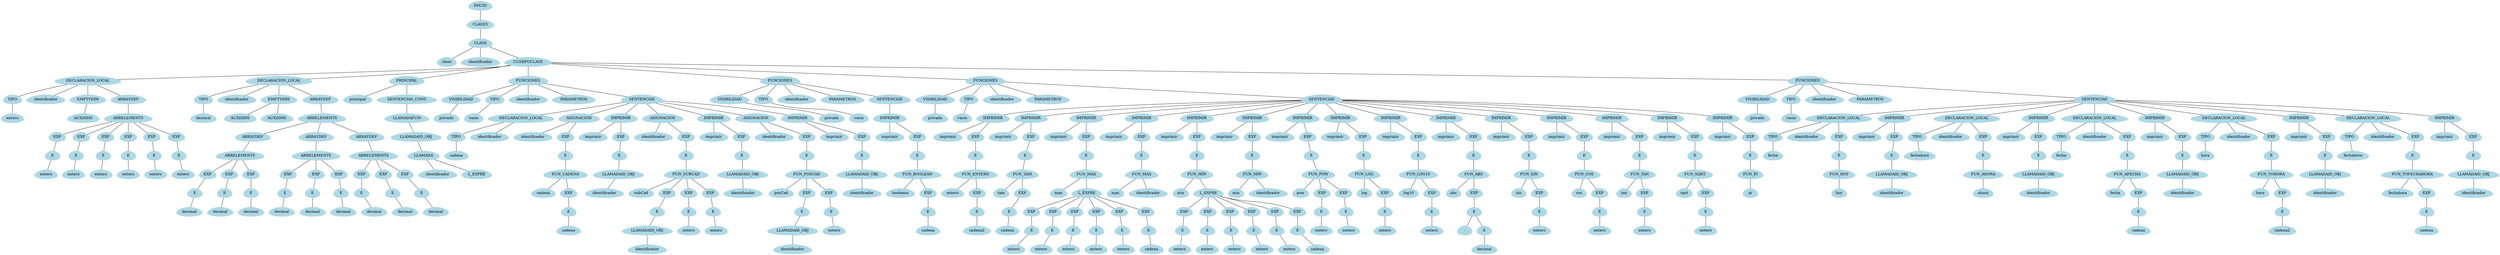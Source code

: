 Graph G {node [shape = egg];node0[label = "INICIO", style = filled, color = lightblue];
node1[label = "CLASES", style = filled, color = lightblue];
node2[label = "CLASE", style = filled, color = lightblue];
node3[label = "clase", style = filled, color = lightblue];
node4[label = "identificador", style = filled, color = lightblue];
node5[label = "CUERPOCLASE", style = filled, color = lightblue];
node6[label = "DECLARACION_LOCAL", style = filled, color = lightblue];
node7[label = "TIPO", style = filled, color = lightblue];
node8[label = "entero", style = filled, color = lightblue];
node9[label = "identificador", style = filled, color = lightblue];
node10[label = "EMPTYDIM", style = filled, color = lightblue];
node11[label = "AUXDIMS", style = filled, color = lightblue];
node12[label = "ARRAYDEF", style = filled, color = lightblue];
node13[label = "ARRELEMENTS", style = filled, color = lightblue];
node14[label = "EXP", style = filled, color = lightblue];
node15[label = "E", style = filled, color = lightblue];
node16[label = "entero", style = filled, color = lightblue];
node17[label = "EXP", style = filled, color = lightblue];
node18[label = "E", style = filled, color = lightblue];
node19[label = "entero", style = filled, color = lightblue];
node20[label = "EXP", style = filled, color = lightblue];
node21[label = "E", style = filled, color = lightblue];
node22[label = "entero", style = filled, color = lightblue];
node23[label = "EXP", style = filled, color = lightblue];
node24[label = "E", style = filled, color = lightblue];
node25[label = "entero", style = filled, color = lightblue];
node26[label = "EXP", style = filled, color = lightblue];
node27[label = "E", style = filled, color = lightblue];
node28[label = "entero", style = filled, color = lightblue];
node29[label = "EXP", style = filled, color = lightblue];
node30[label = "E", style = filled, color = lightblue];
node31[label = "entero", style = filled, color = lightblue];
node32[label = "DECLARACION_LOCAL", style = filled, color = lightblue];
node33[label = "TIPO", style = filled, color = lightblue];
node34[label = "decimal", style = filled, color = lightblue];
node35[label = "identificador", style = filled, color = lightblue];
node36[label = "EMPTYDIM", style = filled, color = lightblue];
node37[label = "AUXDIMS", style = filled, color = lightblue];
node38[label = "AUXDIMS", style = filled, color = lightblue];
node39[label = "ARRAYDEF", style = filled, color = lightblue];
node40[label = "ARRELEMENTS", style = filled, color = lightblue];
node41[label = "ARRAYDEF", style = filled, color = lightblue];
node42[label = "ARRELEMENTS", style = filled, color = lightblue];
node43[label = "EXP", style = filled, color = lightblue];
node44[label = "E", style = filled, color = lightblue];
node45[label = "decimal", style = filled, color = lightblue];
node46[label = "EXP", style = filled, color = lightblue];
node47[label = "E", style = filled, color = lightblue];
node48[label = "decimal", style = filled, color = lightblue];
node49[label = "EXP", style = filled, color = lightblue];
node50[label = "E", style = filled, color = lightblue];
node51[label = "decimal", style = filled, color = lightblue];
node52[label = "ARRAYDEF", style = filled, color = lightblue];
node53[label = "ARRELEMENTS", style = filled, color = lightblue];
node54[label = "EXP", style = filled, color = lightblue];
node55[label = "E", style = filled, color = lightblue];
node56[label = "decimal", style = filled, color = lightblue];
node57[label = "EXP", style = filled, color = lightblue];
node58[label = "E", style = filled, color = lightblue];
node59[label = "decimal", style = filled, color = lightblue];
node60[label = "EXP", style = filled, color = lightblue];
node61[label = "E", style = filled, color = lightblue];
node62[label = "decimal", style = filled, color = lightblue];
node63[label = "ARRAYDEF", style = filled, color = lightblue];
node64[label = "ARRELEMENTS", style = filled, color = lightblue];
node65[label = "EXP", style = filled, color = lightblue];
node66[label = "E", style = filled, color = lightblue];
node67[label = "decimal", style = filled, color = lightblue];
node68[label = "EXP", style = filled, color = lightblue];
node69[label = "E", style = filled, color = lightblue];
node70[label = "decimal", style = filled, color = lightblue];
node71[label = "EXP", style = filled, color = lightblue];
node72[label = "E", style = filled, color = lightblue];
node73[label = "decimal", style = filled, color = lightblue];
node74[label = "PRINCIPAL", style = filled, color = lightblue];
node75[label = "principal", style = filled, color = lightblue];
node76[label = "SENTENCIAS_CONS", style = filled, color = lightblue];
node77[label = "LLAMADAFUN", style = filled, color = lightblue];
node78[label = "LLAMADAID_OBJ", style = filled, color = lightblue];
node79[label = "LLAMADA", style = filled, color = lightblue];
node80[label = "identificador", style = filled, color = lightblue];
node81[label = "L_EXPRE", style = filled, color = lightblue];
node82[label = "FUNCIONES", style = filled, color = lightblue];
node83[label = "VISIBILIDAD", style = filled, color = lightblue];
node84[label = "privado", style = filled, color = lightblue];
node85[label = "TIPO", style = filled, color = lightblue];
node86[label = "vacio", style = filled, color = lightblue];
node87[label = "identificador", style = filled, color = lightblue];
node88[label = "PARAMETROS", style = filled, color = lightblue];
node89[label = "SENTENCIAS", style = filled, color = lightblue];
node90[label = "DECLARACION_LOCAL", style = filled, color = lightblue];
node91[label = "TIPO", style = filled, color = lightblue];
node92[label = "cadena", style = filled, color = lightblue];
node93[label = "identificador", style = filled, color = lightblue];
node94[label = "ASIGNACION", style = filled, color = lightblue];
node95[label = "identificador", style = filled, color = lightblue];
node96[label = "EXP", style = filled, color = lightblue];
node97[label = "E", style = filled, color = lightblue];
node98[label = "FUN_CADENA", style = filled, color = lightblue];
node99[label = "cadena", style = filled, color = lightblue];
node100[label = "EXP", style = filled, color = lightblue];
node101[label = "E", style = filled, color = lightblue];
node102[label = "cadena", style = filled, color = lightblue];
node103[label = "IMPRIMIR", style = filled, color = lightblue];
node104[label = "imprimir", style = filled, color = lightblue];
node105[label = "EXP", style = filled, color = lightblue];
node106[label = "E", style = filled, color = lightblue];
node107[label = "LLAMADAID_OBJ", style = filled, color = lightblue];
node108[label = "identificador", style = filled, color = lightblue];
node109[label = "ASIGNACION", style = filled, color = lightblue];
node110[label = "identificador", style = filled, color = lightblue];
node111[label = "EXP", style = filled, color = lightblue];
node112[label = "E", style = filled, color = lightblue];
node113[label = "FUN_SUBCAD", style = filled, color = lightblue];
node114[label = "subCad", style = filled, color = lightblue];
node115[label = "EXP", style = filled, color = lightblue];
node116[label = "E", style = filled, color = lightblue];
node117[label = "LLAMADAID_OBJ", style = filled, color = lightblue];
node118[label = "identificador", style = filled, color = lightblue];
node119[label = "EXP", style = filled, color = lightblue];
node120[label = "E", style = filled, color = lightblue];
node121[label = "entero", style = filled, color = lightblue];
node122[label = "EXP", style = filled, color = lightblue];
node123[label = "E", style = filled, color = lightblue];
node124[label = "entero", style = filled, color = lightblue];
node125[label = "IMPRIMIR", style = filled, color = lightblue];
node126[label = "imprimir", style = filled, color = lightblue];
node127[label = "EXP", style = filled, color = lightblue];
node128[label = "E", style = filled, color = lightblue];
node129[label = "LLAMADAID_OBJ", style = filled, color = lightblue];
node130[label = "identificador", style = filled, color = lightblue];
node131[label = "ASIGNACION", style = filled, color = lightblue];
node132[label = "identificador", style = filled, color = lightblue];
node133[label = "EXP", style = filled, color = lightblue];
node134[label = "E", style = filled, color = lightblue];
node135[label = "FUN_POSCAD", style = filled, color = lightblue];
node136[label = "posCad", style = filled, color = lightblue];
node137[label = "EXP", style = filled, color = lightblue];
node138[label = "E", style = filled, color = lightblue];
node139[label = "LLAMADAID_OBJ", style = filled, color = lightblue];
node140[label = "identificador", style = filled, color = lightblue];
node141[label = "EXP", style = filled, color = lightblue];
node142[label = "E", style = filled, color = lightblue];
node143[label = "entero", style = filled, color = lightblue];
node144[label = "IMPRIMIR", style = filled, color = lightblue];
node145[label = "imprimir", style = filled, color = lightblue];
node146[label = "EXP", style = filled, color = lightblue];
node147[label = "E", style = filled, color = lightblue];
node148[label = "LLAMADAID_OBJ", style = filled, color = lightblue];
node149[label = "identificador", style = filled, color = lightblue];
node150[label = "FUNCIONES", style = filled, color = lightblue];
node151[label = "VISIBILIDAD", style = filled, color = lightblue];
node152[label = "privado", style = filled, color = lightblue];
node153[label = "TIPO", style = filled, color = lightblue];
node154[label = "vacio", style = filled, color = lightblue];
node155[label = "identificador", style = filled, color = lightblue];
node156[label = "PARAMETROS", style = filled, color = lightblue];
node157[label = "SENTENCIAS", style = filled, color = lightblue];
node158[label = "IMPRIMIR", style = filled, color = lightblue];
node159[label = "imprimir", style = filled, color = lightblue];
node160[label = "EXP", style = filled, color = lightblue];
node161[label = "E", style = filled, color = lightblue];
node162[label = "FUN_BOOLEAN", style = filled, color = lightblue];
node163[label = "booleano", style = filled, color = lightblue];
node164[label = "EXP", style = filled, color = lightblue];
node165[label = "E", style = filled, color = lightblue];
node166[label = "cadena", style = filled, color = lightblue];
node167[label = "FUNCIONES", style = filled, color = lightblue];
node168[label = "VISIBILIDAD", style = filled, color = lightblue];
node169[label = "privado", style = filled, color = lightblue];
node170[label = "TIPO", style = filled, color = lightblue];
node171[label = "vacio", style = filled, color = lightblue];
node172[label = "identificador", style = filled, color = lightblue];
node173[label = "PARAMETROS", style = filled, color = lightblue];
node174[label = "SENTENCIAS", style = filled, color = lightblue];
node175[label = "IMPRIMIR", style = filled, color = lightblue];
node176[label = "imprimir", style = filled, color = lightblue];
node177[label = "EXP", style = filled, color = lightblue];
node178[label = "E", style = filled, color = lightblue];
node179[label = "FUN_ENTERO", style = filled, color = lightblue];
node180[label = "entero", style = filled, color = lightblue];
node181[label = "EXP", style = filled, color = lightblue];
node182[label = "E", style = filled, color = lightblue];
node183[label = "cadena2", style = filled, color = lightblue];
node184[label = "IMPRIMIR", style = filled, color = lightblue];
node185[label = "imprimir", style = filled, color = lightblue];
node186[label = "EXP", style = filled, color = lightblue];
node187[label = "E", style = filled, color = lightblue];
node188[label = "FUN_TAM", style = filled, color = lightblue];
node189[label = "tam", style = filled, color = lightblue];
node190[label = "EXP", style = filled, color = lightblue];
node191[label = "E", style = filled, color = lightblue];
node192[label = "cadena", style = filled, color = lightblue];
node193[label = "IMPRIMIR", style = filled, color = lightblue];
node194[label = "imprimir", style = filled, color = lightblue];
node195[label = "EXP", style = filled, color = lightblue];
node196[label = "E", style = filled, color = lightblue];
node197[label = "FUN_MAX", style = filled, color = lightblue];
node198[label = "max", style = filled, color = lightblue];
node199[label = "L_EXPRE", style = filled, color = lightblue];
node200[label = "EXP", style = filled, color = lightblue];
node201[label = "E", style = filled, color = lightblue];
node202[label = "entero", style = filled, color = lightblue];
node203[label = "EXP", style = filled, color = lightblue];
node204[label = "E", style = filled, color = lightblue];
node205[label = "entero", style = filled, color = lightblue];
node206[label = "EXP", style = filled, color = lightblue];
node207[label = "E", style = filled, color = lightblue];
node208[label = "entero", style = filled, color = lightblue];
node209[label = "EXP", style = filled, color = lightblue];
node210[label = "E", style = filled, color = lightblue];
node211[label = "entero", style = filled, color = lightblue];
node212[label = "EXP", style = filled, color = lightblue];
node213[label = "E", style = filled, color = lightblue];
node214[label = "entero", style = filled, color = lightblue];
node215[label = "EXP", style = filled, color = lightblue];
node216[label = "E", style = filled, color = lightblue];
node217[label = "cadena", style = filled, color = lightblue];
node218[label = "IMPRIMIR", style = filled, color = lightblue];
node219[label = "imprimir", style = filled, color = lightblue];
node220[label = "EXP", style = filled, color = lightblue];
node221[label = "E", style = filled, color = lightblue];
node222[label = "FUN_MAX", style = filled, color = lightblue];
node223[label = "max", style = filled, color = lightblue];
node224[label = "identificador", style = filled, color = lightblue];
node225[label = "IMPRIMIR", style = filled, color = lightblue];
node226[label = "imprimir", style = filled, color = lightblue];
node227[label = "EXP", style = filled, color = lightblue];
node228[label = "E", style = filled, color = lightblue];
node229[label = "FUN_MIN", style = filled, color = lightblue];
node230[label = "min", style = filled, color = lightblue];
node231[label = "L_EXPRE", style = filled, color = lightblue];
node232[label = "EXP", style = filled, color = lightblue];
node233[label = "E", style = filled, color = lightblue];
node234[label = "entero", style = filled, color = lightblue];
node235[label = "EXP", style = filled, color = lightblue];
node236[label = "E", style = filled, color = lightblue];
node237[label = "entero", style = filled, color = lightblue];
node238[label = "EXP", style = filled, color = lightblue];
node239[label = "E", style = filled, color = lightblue];
node240[label = "entero", style = filled, color = lightblue];
node241[label = "EXP", style = filled, color = lightblue];
node242[label = "E", style = filled, color = lightblue];
node243[label = "entero", style = filled, color = lightblue];
node244[label = "EXP", style = filled, color = lightblue];
node245[label = "E", style = filled, color = lightblue];
node246[label = "entero", style = filled, color = lightblue];
node247[label = "EXP", style = filled, color = lightblue];
node248[label = "E", style = filled, color = lightblue];
node249[label = "cadena", style = filled, color = lightblue];
node250[label = "IMPRIMIR", style = filled, color = lightblue];
node251[label = "imprimir", style = filled, color = lightblue];
node252[label = "EXP", style = filled, color = lightblue];
node253[label = "E", style = filled, color = lightblue];
node254[label = "FUN_MIN", style = filled, color = lightblue];
node255[label = "min", style = filled, color = lightblue];
node256[label = "identificador", style = filled, color = lightblue];
node257[label = "IMPRIMIR", style = filled, color = lightblue];
node258[label = "imprimir", style = filled, color = lightblue];
node259[label = "EXP", style = filled, color = lightblue];
node260[label = "E", style = filled, color = lightblue];
node261[label = "FUN_POW", style = filled, color = lightblue];
node262[label = "pow", style = filled, color = lightblue];
node263[label = "EXP", style = filled, color = lightblue];
node264[label = "E", style = filled, color = lightblue];
node265[label = "entero", style = filled, color = lightblue];
node266[label = "EXP", style = filled, color = lightblue];
node267[label = "E", style = filled, color = lightblue];
node268[label = "entero", style = filled, color = lightblue];
node269[label = "IMPRIMIR", style = filled, color = lightblue];
node270[label = "imprimir", style = filled, color = lightblue];
node271[label = "EXP", style = filled, color = lightblue];
node272[label = "E", style = filled, color = lightblue];
node273[label = "FUN_LOG", style = filled, color = lightblue];
node274[label = "log", style = filled, color = lightblue];
node275[label = "EXP", style = filled, color = lightblue];
node276[label = "E", style = filled, color = lightblue];
node277[label = "entero", style = filled, color = lightblue];
node278[label = "IMPRIMIR", style = filled, color = lightblue];
node279[label = "imprimir", style = filled, color = lightblue];
node280[label = "EXP", style = filled, color = lightblue];
node281[label = "E", style = filled, color = lightblue];
node282[label = "FUN_LOG10", style = filled, color = lightblue];
node283[label = "log10", style = filled, color = lightblue];
node284[label = "EXP", style = filled, color = lightblue];
node285[label = "E", style = filled, color = lightblue];
node286[label = "entero", style = filled, color = lightblue];
node287[label = "IMPRIMIR", style = filled, color = lightblue];
node288[label = "imprimir", style = filled, color = lightblue];
node289[label = "EXP", style = filled, color = lightblue];
node290[label = "E", style = filled, color = lightblue];
node291[label = "FUN_ABS", style = filled, color = lightblue];
node292[label = "abs", style = filled, color = lightblue];
node293[label = "EXP", style = filled, color = lightblue];
node294[label = "E", style = filled, color = lightblue];
node295[label = "-", style = filled, color = lightblue];
node296[label = "E", style = filled, color = lightblue];
node297[label = "decimal", style = filled, color = lightblue];
node298[label = "IMPRIMIR", style = filled, color = lightblue];
node299[label = "imprimir", style = filled, color = lightblue];
node300[label = "EXP", style = filled, color = lightblue];
node301[label = "E", style = filled, color = lightblue];
node302[label = "FUN_SIN", style = filled, color = lightblue];
node303[label = "sin", style = filled, color = lightblue];
node304[label = "EXP", style = filled, color = lightblue];
node305[label = "E", style = filled, color = lightblue];
node306[label = "entero", style = filled, color = lightblue];
node307[label = "IMPRIMIR", style = filled, color = lightblue];
node308[label = "imprimir", style = filled, color = lightblue];
node309[label = "EXP", style = filled, color = lightblue];
node310[label = "E", style = filled, color = lightblue];
node311[label = "FUN_COS", style = filled, color = lightblue];
node312[label = "cos", style = filled, color = lightblue];
node313[label = "EXP", style = filled, color = lightblue];
node314[label = "E", style = filled, color = lightblue];
node315[label = "entero", style = filled, color = lightblue];
node316[label = "IMPRIMIR", style = filled, color = lightblue];
node317[label = "imprimir", style = filled, color = lightblue];
node318[label = "EXP", style = filled, color = lightblue];
node319[label = "E", style = filled, color = lightblue];
node320[label = "FUN_TAN", style = filled, color = lightblue];
node321[label = "tan", style = filled, color = lightblue];
node322[label = "EXP", style = filled, color = lightblue];
node323[label = "E", style = filled, color = lightblue];
node324[label = "entero", style = filled, color = lightblue];
node325[label = "IMPRIMIR", style = filled, color = lightblue];
node326[label = "imprimir", style = filled, color = lightblue];
node327[label = "EXP", style = filled, color = lightblue];
node328[label = "E", style = filled, color = lightblue];
node329[label = "FUN_SQRT", style = filled, color = lightblue];
node330[label = "sqrt", style = filled, color = lightblue];
node331[label = "EXP", style = filled, color = lightblue];
node332[label = "E", style = filled, color = lightblue];
node333[label = "entero", style = filled, color = lightblue];
node334[label = "IMPRIMIR", style = filled, color = lightblue];
node335[label = "imprimir", style = filled, color = lightblue];
node336[label = "EXP", style = filled, color = lightblue];
node337[label = "E", style = filled, color = lightblue];
node338[label = "FUN_PI", style = filled, color = lightblue];
node339[label = "pi", style = filled, color = lightblue];
node340[label = "FUNCIONES", style = filled, color = lightblue];
node341[label = "VISIBILIDAD", style = filled, color = lightblue];
node342[label = "privado", style = filled, color = lightblue];
node343[label = "TIPO", style = filled, color = lightblue];
node344[label = "vacio", style = filled, color = lightblue];
node345[label = "identificador", style = filled, color = lightblue];
node346[label = "PARAMETROS", style = filled, color = lightblue];
node347[label = "SENTENCIAS", style = filled, color = lightblue];
node348[label = "DECLARACION_LOCAL", style = filled, color = lightblue];
node349[label = "TIPO", style = filled, color = lightblue];
node350[label = "fecha", style = filled, color = lightblue];
node351[label = "identificador", style = filled, color = lightblue];
node352[label = "EXP", style = filled, color = lightblue];
node353[label = "E", style = filled, color = lightblue];
node354[label = "FUN_HOY", style = filled, color = lightblue];
node355[label = "hoy", style = filled, color = lightblue];
node356[label = "IMPRIMIR", style = filled, color = lightblue];
node357[label = "imprimir", style = filled, color = lightblue];
node358[label = "EXP", style = filled, color = lightblue];
node359[label = "E", style = filled, color = lightblue];
node360[label = "LLAMADAID_OBJ", style = filled, color = lightblue];
node361[label = "identificador", style = filled, color = lightblue];
node362[label = "DECLARACION_LOCAL", style = filled, color = lightblue];
node363[label = "TIPO", style = filled, color = lightblue];
node364[label = "fechahora", style = filled, color = lightblue];
node365[label = "identificador", style = filled, color = lightblue];
node366[label = "EXP", style = filled, color = lightblue];
node367[label = "E", style = filled, color = lightblue];
node368[label = "FUN_AHORA", style = filled, color = lightblue];
node369[label = "ahora", style = filled, color = lightblue];
node370[label = "IMPRIMIR", style = filled, color = lightblue];
node371[label = "imprimir", style = filled, color = lightblue];
node372[label = "EXP", style = filled, color = lightblue];
node373[label = "E", style = filled, color = lightblue];
node374[label = "LLAMADAID_OBJ", style = filled, color = lightblue];
node375[label = "identificador", style = filled, color = lightblue];
node376[label = "DECLARACION_LOCAL", style = filled, color = lightblue];
node377[label = "TIPO", style = filled, color = lightblue];
node378[label = "fecha", style = filled, color = lightblue];
node379[label = "identificador", style = filled, color = lightblue];
node380[label = "EXP", style = filled, color = lightblue];
node381[label = "E", style = filled, color = lightblue];
node382[label = "FUN_AFECHA", style = filled, color = lightblue];
node383[label = "fecha", style = filled, color = lightblue];
node384[label = "EXP", style = filled, color = lightblue];
node385[label = "E", style = filled, color = lightblue];
node386[label = "cadena", style = filled, color = lightblue];
node387[label = "IMPRIMIR", style = filled, color = lightblue];
node388[label = "imprimir", style = filled, color = lightblue];
node389[label = "EXP", style = filled, color = lightblue];
node390[label = "E", style = filled, color = lightblue];
node391[label = "LLAMADAID_OBJ", style = filled, color = lightblue];
node392[label = "identificador", style = filled, color = lightblue];
node393[label = "DECLARACION_LOCAL", style = filled, color = lightblue];
node394[label = "TIPO", style = filled, color = lightblue];
node395[label = "hora", style = filled, color = lightblue];
node396[label = "identificador", style = filled, color = lightblue];
node397[label = "EXP", style = filled, color = lightblue];
node398[label = "E", style = filled, color = lightblue];
node399[label = "FUN_TOHORA", style = filled, color = lightblue];
node400[label = "hora", style = filled, color = lightblue];
node401[label = "EXP", style = filled, color = lightblue];
node402[label = "E", style = filled, color = lightblue];
node403[label = "cadena2", style = filled, color = lightblue];
node404[label = "IMPRIMIR", style = filled, color = lightblue];
node405[label = "imprimir", style = filled, color = lightblue];
node406[label = "EXP", style = filled, color = lightblue];
node407[label = "E", style = filled, color = lightblue];
node408[label = "LLAMADAID_OBJ", style = filled, color = lightblue];
node409[label = "identificador", style = filled, color = lightblue];
node410[label = "DECLARACION_LOCAL", style = filled, color = lightblue];
node411[label = "TIPO", style = filled, color = lightblue];
node412[label = "fechahora", style = filled, color = lightblue];
node413[label = "identificador", style = filled, color = lightblue];
node414[label = "EXP", style = filled, color = lightblue];
node415[label = "E", style = filled, color = lightblue];
node416[label = "FUN_TOFECHAHORA", style = filled, color = lightblue];
node417[label = "fechahora", style = filled, color = lightblue];
node418[label = "EXP", style = filled, color = lightblue];
node419[label = "E", style = filled, color = lightblue];
node420[label = "cadena", style = filled, color = lightblue];
node421[label = "IMPRIMIR", style = filled, color = lightblue];
node422[label = "imprimir", style = filled, color = lightblue];
node423[label = "EXP", style = filled, color = lightblue];
node424[label = "E", style = filled, color = lightblue];
node425[label = "LLAMADAID_OBJ", style = filled, color = lightblue];
node426[label = "identificador", style = filled, color = lightblue];
"node0"--"node1"
"node1"--"node2"
"node2"--"node3"
"node2"--"node4"
"node2"--"node5"
"node5"--"node6"
"node6"--"node7"
"node7"--"node8"
"node6"--"node9"
"node6"--"node10"
"node10"--"node11"
"node6"--"node12"
"node12"--"node13"
"node13"--"node14"
"node14"--"node15"
"node15"--"node16"
"node13"--"node17"
"node17"--"node18"
"node18"--"node19"
"node13"--"node20"
"node20"--"node21"
"node21"--"node22"
"node13"--"node23"
"node23"--"node24"
"node24"--"node25"
"node13"--"node26"
"node26"--"node27"
"node27"--"node28"
"node13"--"node29"
"node29"--"node30"
"node30"--"node31"
"node5"--"node32"
"node32"--"node33"
"node33"--"node34"
"node32"--"node35"
"node32"--"node36"
"node36"--"node37"
"node36"--"node38"
"node32"--"node39"
"node39"--"node40"
"node40"--"node41"
"node41"--"node42"
"node42"--"node43"
"node43"--"node44"
"node44"--"node45"
"node42"--"node46"
"node46"--"node47"
"node47"--"node48"
"node42"--"node49"
"node49"--"node50"
"node50"--"node51"
"node40"--"node52"
"node52"--"node53"
"node53"--"node54"
"node54"--"node55"
"node55"--"node56"
"node53"--"node57"
"node57"--"node58"
"node58"--"node59"
"node53"--"node60"
"node60"--"node61"
"node61"--"node62"
"node40"--"node63"
"node63"--"node64"
"node64"--"node65"
"node65"--"node66"
"node66"--"node67"
"node64"--"node68"
"node68"--"node69"
"node69"--"node70"
"node64"--"node71"
"node71"--"node72"
"node72"--"node73"
"node5"--"node74"
"node74"--"node75"
"node74"--"node76"
"node76"--"node77"
"node77"--"node78"
"node78"--"node79"
"node79"--"node80"
"node79"--"node81"
"node5"--"node82"
"node82"--"node83"
"node83"--"node84"
"node82"--"node85"
"node85"--"node86"
"node82"--"node87"
"node82"--"node88"
"node82"--"node89"
"node89"--"node90"
"node90"--"node91"
"node91"--"node92"
"node90"--"node93"
"node89"--"node94"
"node94"--"node95"
"node94"--"node96"
"node96"--"node97"
"node97"--"node98"
"node98"--"node99"
"node98"--"node100"
"node100"--"node101"
"node101"--"node102"
"node89"--"node103"
"node103"--"node104"
"node103"--"node105"
"node105"--"node106"
"node106"--"node107"
"node107"--"node108"
"node89"--"node109"
"node109"--"node110"
"node109"--"node111"
"node111"--"node112"
"node112"--"node113"
"node113"--"node114"
"node113"--"node115"
"node115"--"node116"
"node116"--"node117"
"node117"--"node118"
"node113"--"node119"
"node119"--"node120"
"node120"--"node121"
"node113"--"node122"
"node122"--"node123"
"node123"--"node124"
"node89"--"node125"
"node125"--"node126"
"node125"--"node127"
"node127"--"node128"
"node128"--"node129"
"node129"--"node130"
"node89"--"node131"
"node131"--"node132"
"node131"--"node133"
"node133"--"node134"
"node134"--"node135"
"node135"--"node136"
"node135"--"node137"
"node137"--"node138"
"node138"--"node139"
"node139"--"node140"
"node135"--"node141"
"node141"--"node142"
"node142"--"node143"
"node89"--"node144"
"node144"--"node145"
"node144"--"node146"
"node146"--"node147"
"node147"--"node148"
"node148"--"node149"
"node5"--"node150"
"node150"--"node151"
"node151"--"node152"
"node150"--"node153"
"node153"--"node154"
"node150"--"node155"
"node150"--"node156"
"node150"--"node157"
"node157"--"node158"
"node158"--"node159"
"node158"--"node160"
"node160"--"node161"
"node161"--"node162"
"node162"--"node163"
"node162"--"node164"
"node164"--"node165"
"node165"--"node166"
"node5"--"node167"
"node167"--"node168"
"node168"--"node169"
"node167"--"node170"
"node170"--"node171"
"node167"--"node172"
"node167"--"node173"
"node167"--"node174"
"node174"--"node175"
"node175"--"node176"
"node175"--"node177"
"node177"--"node178"
"node178"--"node179"
"node179"--"node180"
"node179"--"node181"
"node181"--"node182"
"node182"--"node183"
"node174"--"node184"
"node184"--"node185"
"node184"--"node186"
"node186"--"node187"
"node187"--"node188"
"node188"--"node189"
"node188"--"node190"
"node190"--"node191"
"node191"--"node192"
"node174"--"node193"
"node193"--"node194"
"node193"--"node195"
"node195"--"node196"
"node196"--"node197"
"node197"--"node198"
"node197"--"node199"
"node199"--"node200"
"node200"--"node201"
"node201"--"node202"
"node199"--"node203"
"node203"--"node204"
"node204"--"node205"
"node199"--"node206"
"node206"--"node207"
"node207"--"node208"
"node199"--"node209"
"node209"--"node210"
"node210"--"node211"
"node199"--"node212"
"node212"--"node213"
"node213"--"node214"
"node199"--"node215"
"node215"--"node216"
"node216"--"node217"
"node174"--"node218"
"node218"--"node219"
"node218"--"node220"
"node220"--"node221"
"node221"--"node222"
"node222"--"node223"
"node222"--"node224"
"node174"--"node225"
"node225"--"node226"
"node225"--"node227"
"node227"--"node228"
"node228"--"node229"
"node229"--"node230"
"node229"--"node231"
"node231"--"node232"
"node232"--"node233"
"node233"--"node234"
"node231"--"node235"
"node235"--"node236"
"node236"--"node237"
"node231"--"node238"
"node238"--"node239"
"node239"--"node240"
"node231"--"node241"
"node241"--"node242"
"node242"--"node243"
"node231"--"node244"
"node244"--"node245"
"node245"--"node246"
"node231"--"node247"
"node247"--"node248"
"node248"--"node249"
"node174"--"node250"
"node250"--"node251"
"node250"--"node252"
"node252"--"node253"
"node253"--"node254"
"node254"--"node255"
"node254"--"node256"
"node174"--"node257"
"node257"--"node258"
"node257"--"node259"
"node259"--"node260"
"node260"--"node261"
"node261"--"node262"
"node261"--"node263"
"node263"--"node264"
"node264"--"node265"
"node261"--"node266"
"node266"--"node267"
"node267"--"node268"
"node174"--"node269"
"node269"--"node270"
"node269"--"node271"
"node271"--"node272"
"node272"--"node273"
"node273"--"node274"
"node273"--"node275"
"node275"--"node276"
"node276"--"node277"
"node174"--"node278"
"node278"--"node279"
"node278"--"node280"
"node280"--"node281"
"node281"--"node282"
"node282"--"node283"
"node282"--"node284"
"node284"--"node285"
"node285"--"node286"
"node174"--"node287"
"node287"--"node288"
"node287"--"node289"
"node289"--"node290"
"node290"--"node291"
"node291"--"node292"
"node291"--"node293"
"node293"--"node294"
"node294"--"node295"
"node294"--"node296"
"node296"--"node297"
"node174"--"node298"
"node298"--"node299"
"node298"--"node300"
"node300"--"node301"
"node301"--"node302"
"node302"--"node303"
"node302"--"node304"
"node304"--"node305"
"node305"--"node306"
"node174"--"node307"
"node307"--"node308"
"node307"--"node309"
"node309"--"node310"
"node310"--"node311"
"node311"--"node312"
"node311"--"node313"
"node313"--"node314"
"node314"--"node315"
"node174"--"node316"
"node316"--"node317"
"node316"--"node318"
"node318"--"node319"
"node319"--"node320"
"node320"--"node321"
"node320"--"node322"
"node322"--"node323"
"node323"--"node324"
"node174"--"node325"
"node325"--"node326"
"node325"--"node327"
"node327"--"node328"
"node328"--"node329"
"node329"--"node330"
"node329"--"node331"
"node331"--"node332"
"node332"--"node333"
"node174"--"node334"
"node334"--"node335"
"node334"--"node336"
"node336"--"node337"
"node337"--"node338"
"node338"--"node339"
"node5"--"node340"
"node340"--"node341"
"node341"--"node342"
"node340"--"node343"
"node343"--"node344"
"node340"--"node345"
"node340"--"node346"
"node340"--"node347"
"node347"--"node348"
"node348"--"node349"
"node349"--"node350"
"node348"--"node351"
"node348"--"node352"
"node352"--"node353"
"node353"--"node354"
"node354"--"node355"
"node347"--"node356"
"node356"--"node357"
"node356"--"node358"
"node358"--"node359"
"node359"--"node360"
"node360"--"node361"
"node347"--"node362"
"node362"--"node363"
"node363"--"node364"
"node362"--"node365"
"node362"--"node366"
"node366"--"node367"
"node367"--"node368"
"node368"--"node369"
"node347"--"node370"
"node370"--"node371"
"node370"--"node372"
"node372"--"node373"
"node373"--"node374"
"node374"--"node375"
"node347"--"node376"
"node376"--"node377"
"node377"--"node378"
"node376"--"node379"
"node376"--"node380"
"node380"--"node381"
"node381"--"node382"
"node382"--"node383"
"node382"--"node384"
"node384"--"node385"
"node385"--"node386"
"node347"--"node387"
"node387"--"node388"
"node387"--"node389"
"node389"--"node390"
"node390"--"node391"
"node391"--"node392"
"node347"--"node393"
"node393"--"node394"
"node394"--"node395"
"node393"--"node396"
"node393"--"node397"
"node397"--"node398"
"node398"--"node399"
"node399"--"node400"
"node399"--"node401"
"node401"--"node402"
"node402"--"node403"
"node347"--"node404"
"node404"--"node405"
"node404"--"node406"
"node406"--"node407"
"node407"--"node408"
"node408"--"node409"
"node347"--"node410"
"node410"--"node411"
"node411"--"node412"
"node410"--"node413"
"node410"--"node414"
"node414"--"node415"
"node415"--"node416"
"node416"--"node417"
"node416"--"node418"
"node418"--"node419"
"node419"--"node420"
"node347"--"node421"
"node421"--"node422"
"node421"--"node423"
"node423"--"node424"
"node424"--"node425"
"node425"--"node426"
}